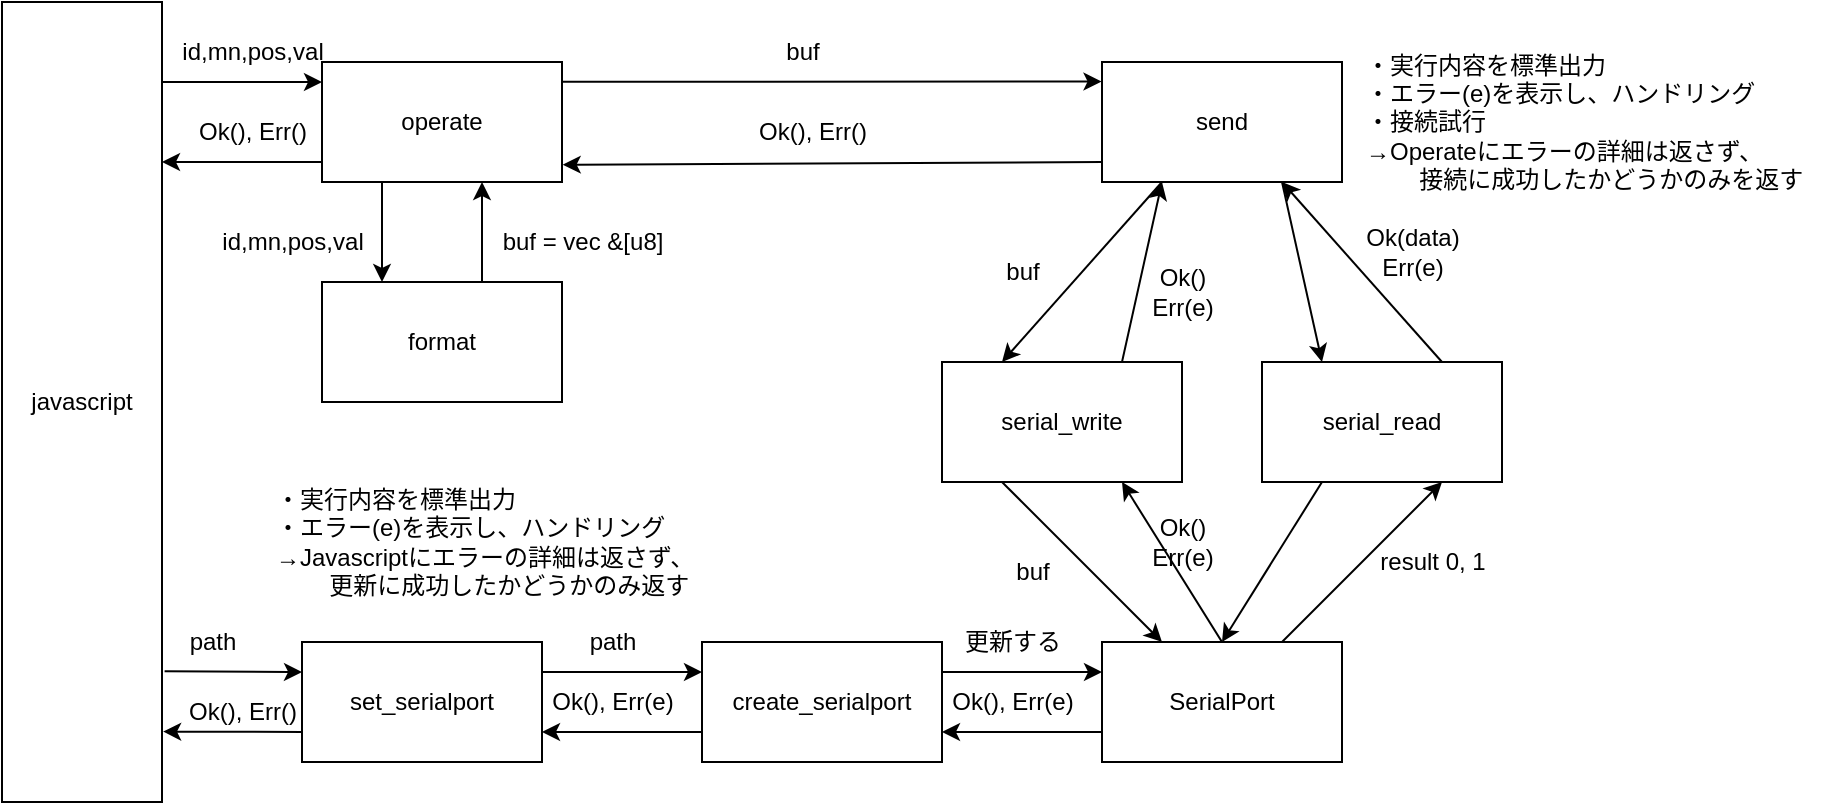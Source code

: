 <mxfile>
    <diagram id="SmHqOdS0tbq3P6YJuY73" name="ページ1">
        <mxGraphModel dx="1058" dy="461" grid="1" gridSize="10" guides="1" tooltips="1" connect="1" arrows="1" fold="1" page="1" pageScale="1" pageWidth="1169" pageHeight="1654" math="0" shadow="0">
            <root>
                <mxCell id="0"/>
                <mxCell id="1" parent="0"/>
                <mxCell id="2" value="javascript" style="rounded=0;whiteSpace=wrap;html=1;" vertex="1" parent="1">
                    <mxGeometry x="120" y="160" width="80" height="400" as="geometry"/>
                </mxCell>
                <mxCell id="3" value="operate" style="rounded=0;whiteSpace=wrap;html=1;" vertex="1" parent="1">
                    <mxGeometry x="280" y="190" width="120" height="60" as="geometry"/>
                </mxCell>
                <mxCell id="48" style="edgeStyle=none;html=1;exitX=0.5;exitY=0;exitDx=0;exitDy=0;entryX=0.75;entryY=1;entryDx=0;entryDy=0;" edge="1" parent="1" source="14" target="13">
                    <mxGeometry relative="1" as="geometry"/>
                </mxCell>
                <mxCell id="54" style="edgeStyle=none;html=1;exitX=0.75;exitY=0;exitDx=0;exitDy=0;entryX=0.75;entryY=1;entryDx=0;entryDy=0;" edge="1" parent="1" source="14" target="12">
                    <mxGeometry relative="1" as="geometry"/>
                </mxCell>
                <mxCell id="58" style="edgeStyle=none;html=1;exitX=0;exitY=0.75;exitDx=0;exitDy=0;entryX=1;entryY=0.75;entryDx=0;entryDy=0;" edge="1" parent="1" source="14" target="15">
                    <mxGeometry relative="1" as="geometry"/>
                </mxCell>
                <mxCell id="14" value="SerialPort" style="rounded=0;whiteSpace=wrap;html=1;" vertex="1" parent="1">
                    <mxGeometry x="670" y="480" width="120" height="60" as="geometry"/>
                </mxCell>
                <mxCell id="57" style="edgeStyle=none;html=1;exitX=1;exitY=0.25;exitDx=0;exitDy=0;entryX=0;entryY=0.25;entryDx=0;entryDy=0;" edge="1" parent="1" source="15" target="14">
                    <mxGeometry relative="1" as="geometry"/>
                </mxCell>
                <mxCell id="15" value="create_serialport" style="rounded=0;whiteSpace=wrap;html=1;" vertex="1" parent="1">
                    <mxGeometry x="470" y="480" width="120" height="60" as="geometry"/>
                </mxCell>
                <mxCell id="16" value="set_serialport" style="rounded=0;whiteSpace=wrap;html=1;" vertex="1" parent="1">
                    <mxGeometry x="270" y="480" width="120" height="60" as="geometry"/>
                </mxCell>
                <mxCell id="17" value="" style="endArrow=classic;html=1;" edge="1" parent="1">
                    <mxGeometry width="50" height="50" relative="1" as="geometry">
                        <mxPoint x="200" y="200" as="sourcePoint"/>
                        <mxPoint x="280" y="200" as="targetPoint"/>
                    </mxGeometry>
                </mxCell>
                <mxCell id="18" value="" style="endArrow=classic;html=1;" edge="1" parent="1">
                    <mxGeometry width="50" height="50" relative="1" as="geometry">
                        <mxPoint x="280" y="240" as="sourcePoint"/>
                        <mxPoint x="200" y="240" as="targetPoint"/>
                    </mxGeometry>
                </mxCell>
                <mxCell id="19" value="id,mn,pos,val" style="text;html=1;align=center;verticalAlign=middle;resizable=0;points=[];autosize=1;strokeColor=none;fillColor=none;" vertex="1" parent="1">
                    <mxGeometry x="200" y="170" width="90" height="30" as="geometry"/>
                </mxCell>
                <mxCell id="20" value="Ok(), Err()" style="text;html=1;align=center;verticalAlign=middle;resizable=0;points=[];autosize=1;strokeColor=none;fillColor=none;" vertex="1" parent="1">
                    <mxGeometry x="205" y="210" width="80" height="30" as="geometry"/>
                </mxCell>
                <mxCell id="21" value="format" style="rounded=0;whiteSpace=wrap;html=1;" vertex="1" parent="1">
                    <mxGeometry x="280" y="300" width="120" height="60" as="geometry"/>
                </mxCell>
                <mxCell id="22" value="" style="endArrow=classic;html=1;entryX=0.25;entryY=0;entryDx=0;entryDy=0;exitX=0.25;exitY=1;exitDx=0;exitDy=0;" edge="1" parent="1" source="3" target="21">
                    <mxGeometry width="50" height="50" relative="1" as="geometry">
                        <mxPoint x="220" y="290" as="sourcePoint"/>
                        <mxPoint x="300" y="290" as="targetPoint"/>
                    </mxGeometry>
                </mxCell>
                <mxCell id="23" value="" style="endArrow=classic;html=1;exitX=0.75;exitY=0;exitDx=0;exitDy=0;entryX=0.75;entryY=1;entryDx=0;entryDy=0;" edge="1" parent="1">
                    <mxGeometry width="50" height="50" relative="1" as="geometry">
                        <mxPoint x="360" y="300.0" as="sourcePoint"/>
                        <mxPoint x="360" y="250.0" as="targetPoint"/>
                    </mxGeometry>
                </mxCell>
                <mxCell id="24" value="id,mn,pos,val" style="text;html=1;align=center;verticalAlign=middle;resizable=0;points=[];autosize=1;strokeColor=none;fillColor=none;" vertex="1" parent="1">
                    <mxGeometry x="220" y="265" width="90" height="30" as="geometry"/>
                </mxCell>
                <mxCell id="25" value="buf = vec &amp;amp;[u8]" style="text;html=1;align=center;verticalAlign=middle;resizable=0;points=[];autosize=1;strokeColor=none;fillColor=none;" vertex="1" parent="1">
                    <mxGeometry x="360" y="265" width="100" height="30" as="geometry"/>
                </mxCell>
                <mxCell id="38" style="edgeStyle=none;html=1;exitX=0.25;exitY=1;exitDx=0;exitDy=0;entryX=0.25;entryY=0;entryDx=0;entryDy=0;" edge="1" parent="1" source="11" target="13">
                    <mxGeometry relative="1" as="geometry"/>
                </mxCell>
                <mxCell id="40" style="edgeStyle=none;html=1;exitX=0.75;exitY=1;exitDx=0;exitDy=0;entryX=0.25;entryY=0;entryDx=0;entryDy=0;" edge="1" parent="1" source="11" target="12">
                    <mxGeometry relative="1" as="geometry"/>
                </mxCell>
                <mxCell id="11" value="send" style="rounded=0;whiteSpace=wrap;html=1;" vertex="1" parent="1">
                    <mxGeometry x="670" y="190" width="120" height="60" as="geometry"/>
                </mxCell>
                <mxCell id="41" style="edgeStyle=none;html=1;exitX=0.75;exitY=0;exitDx=0;exitDy=0;" edge="1" parent="1" source="12">
                    <mxGeometry relative="1" as="geometry">
                        <mxPoint x="760" y="250.0" as="targetPoint"/>
                    </mxGeometry>
                </mxCell>
                <mxCell id="55" style="edgeStyle=none;html=1;exitX=0.25;exitY=1;exitDx=0;exitDy=0;entryX=0.5;entryY=0;entryDx=0;entryDy=0;" edge="1" parent="1" source="12" target="14">
                    <mxGeometry relative="1" as="geometry"/>
                </mxCell>
                <mxCell id="12" value="serial_read" style="rounded=0;whiteSpace=wrap;html=1;" vertex="1" parent="1">
                    <mxGeometry x="750" y="340" width="120" height="60" as="geometry"/>
                </mxCell>
                <mxCell id="39" style="edgeStyle=none;html=1;exitX=0.75;exitY=0;exitDx=0;exitDy=0;entryX=0.25;entryY=1;entryDx=0;entryDy=0;" edge="1" parent="1" source="13" target="11">
                    <mxGeometry relative="1" as="geometry"/>
                </mxCell>
                <mxCell id="47" style="edgeStyle=none;html=1;exitX=0.25;exitY=1;exitDx=0;exitDy=0;entryX=0.25;entryY=0;entryDx=0;entryDy=0;" edge="1" parent="1" source="13" target="14">
                    <mxGeometry relative="1" as="geometry"/>
                </mxCell>
                <mxCell id="13" value="serial_write" style="rounded=0;whiteSpace=wrap;html=1;" vertex="1" parent="1">
                    <mxGeometry x="590" y="340" width="120" height="60" as="geometry"/>
                </mxCell>
                <mxCell id="26" value="" style="endArrow=classic;html=1;entryX=-0.002;entryY=0.163;entryDx=0;entryDy=0;entryPerimeter=0;exitX=1.002;exitY=0.165;exitDx=0;exitDy=0;exitPerimeter=0;" edge="1" parent="1" source="3" target="11">
                    <mxGeometry width="50" height="50" relative="1" as="geometry">
                        <mxPoint x="470" y="200" as="sourcePoint"/>
                        <mxPoint x="550" y="200" as="targetPoint"/>
                    </mxGeometry>
                </mxCell>
                <mxCell id="27" value="" style="endArrow=classic;html=1;exitX=0;exitY=0.833;exitDx=0;exitDy=0;exitPerimeter=0;entryX=1.003;entryY=0.856;entryDx=0;entryDy=0;entryPerimeter=0;" edge="1" parent="1" source="11" target="3">
                    <mxGeometry width="50" height="50" relative="1" as="geometry">
                        <mxPoint x="550" y="240" as="sourcePoint"/>
                        <mxPoint x="470" y="240" as="targetPoint"/>
                    </mxGeometry>
                </mxCell>
                <mxCell id="28" value="Ok(), Err()" style="text;html=1;align=center;verticalAlign=middle;resizable=0;points=[];autosize=1;strokeColor=none;fillColor=none;" vertex="1" parent="1">
                    <mxGeometry x="485" y="210" width="80" height="30" as="geometry"/>
                </mxCell>
                <mxCell id="29" value="buf" style="text;html=1;align=center;verticalAlign=middle;resizable=0;points=[];autosize=1;strokeColor=none;fillColor=none;" vertex="1" parent="1">
                    <mxGeometry x="500" y="170" width="40" height="30" as="geometry"/>
                </mxCell>
                <mxCell id="42" value="buf" style="text;html=1;align=center;verticalAlign=middle;resizable=0;points=[];autosize=1;strokeColor=none;fillColor=none;" vertex="1" parent="1">
                    <mxGeometry x="610" y="280" width="40" height="30" as="geometry"/>
                </mxCell>
                <mxCell id="43" value="Ok()&lt;br&gt;Err(e)" style="text;html=1;align=center;verticalAlign=middle;resizable=0;points=[];autosize=1;strokeColor=none;fillColor=none;" vertex="1" parent="1">
                    <mxGeometry x="685" y="285" width="50" height="40" as="geometry"/>
                </mxCell>
                <mxCell id="45" value="Ok(data)&lt;br&gt;Err(e)" style="text;html=1;align=center;verticalAlign=middle;resizable=0;points=[];autosize=1;strokeColor=none;fillColor=none;" vertex="1" parent="1">
                    <mxGeometry x="790" y="265" width="70" height="40" as="geometry"/>
                </mxCell>
                <mxCell id="46" value="・実行内容を標準出力&lt;br&gt;・エラー(e)を表示し、ハンドリング&lt;br&gt;・接続試行&lt;br&gt;→Operateにエラーの詳細は返さず、&lt;br&gt;&lt;span style=&quot;white-space: pre;&quot;&gt;&#9;&lt;/span&gt;接続に成功したかどうかのみを返す" style="text;html=1;align=left;verticalAlign=middle;resizable=0;points=[];autosize=1;strokeColor=none;fillColor=none;" vertex="1" parent="1">
                    <mxGeometry x="800" y="175" width="240" height="90" as="geometry"/>
                </mxCell>
                <mxCell id="51" value="Ok()&lt;br&gt;Err(e)" style="text;html=1;align=center;verticalAlign=middle;resizable=0;points=[];autosize=1;strokeColor=none;fillColor=none;" vertex="1" parent="1">
                    <mxGeometry x="685" y="410" width="50" height="40" as="geometry"/>
                </mxCell>
                <mxCell id="52" value="buf" style="text;html=1;align=center;verticalAlign=middle;resizable=0;points=[];autosize=1;strokeColor=none;fillColor=none;" vertex="1" parent="1">
                    <mxGeometry x="615" y="430" width="40" height="30" as="geometry"/>
                </mxCell>
                <mxCell id="56" value="result 0, 1" style="text;html=1;align=center;verticalAlign=middle;resizable=0;points=[];autosize=1;strokeColor=none;fillColor=none;" vertex="1" parent="1">
                    <mxGeometry x="795" y="425" width="80" height="30" as="geometry"/>
                </mxCell>
                <mxCell id="59" value="更新する" style="text;html=1;align=center;verticalAlign=middle;resizable=0;points=[];autosize=1;strokeColor=none;fillColor=none;" vertex="1" parent="1">
                    <mxGeometry x="590" y="465" width="70" height="30" as="geometry"/>
                </mxCell>
                <mxCell id="60" value="Ok(), Err(e)" style="text;html=1;align=center;verticalAlign=middle;resizable=0;points=[];autosize=1;strokeColor=none;fillColor=none;" vertex="1" parent="1">
                    <mxGeometry x="585" y="495" width="80" height="30" as="geometry"/>
                </mxCell>
                <mxCell id="66" style="edgeStyle=none;html=1;exitX=0;exitY=0.75;exitDx=0;exitDy=0;entryX=1;entryY=0.75;entryDx=0;entryDy=0;" edge="1" parent="1">
                    <mxGeometry relative="1" as="geometry">
                        <mxPoint x="470.0" y="525" as="sourcePoint"/>
                        <mxPoint x="390.0" y="525" as="targetPoint"/>
                    </mxGeometry>
                </mxCell>
                <mxCell id="67" style="edgeStyle=none;html=1;exitX=1;exitY=0.25;exitDx=0;exitDy=0;entryX=0;entryY=0.25;entryDx=0;entryDy=0;" edge="1" parent="1">
                    <mxGeometry relative="1" as="geometry">
                        <mxPoint x="390.0" y="495" as="sourcePoint"/>
                        <mxPoint x="470.0" y="495" as="targetPoint"/>
                    </mxGeometry>
                </mxCell>
                <mxCell id="68" value="path" style="text;html=1;align=center;verticalAlign=middle;resizable=0;points=[];autosize=1;strokeColor=none;fillColor=none;" vertex="1" parent="1">
                    <mxGeometry x="400" y="465" width="50" height="30" as="geometry"/>
                </mxCell>
                <mxCell id="69" value="Ok(), Err(e)" style="text;html=1;align=center;verticalAlign=middle;resizable=0;points=[];autosize=1;strokeColor=none;fillColor=none;" vertex="1" parent="1">
                    <mxGeometry x="385" y="495" width="80" height="30" as="geometry"/>
                </mxCell>
                <mxCell id="70" value="・実行内容を標準出力&lt;br&gt;・エラー(e)を表示し、ハンドリング&lt;br&gt;→Javascriptにエラーの詳細は返さず、&lt;br&gt;&lt;span style=&quot;white-space: pre;&quot;&gt;&#9;&lt;/span&gt;更新に成功したかどうかのみ返す" style="text;html=1;align=left;verticalAlign=middle;resizable=0;points=[];autosize=1;strokeColor=none;fillColor=none;" vertex="1" parent="1">
                    <mxGeometry x="255" y="395" width="230" height="70" as="geometry"/>
                </mxCell>
                <mxCell id="74" style="edgeStyle=none;html=1;exitX=0;exitY=0.75;exitDx=0;exitDy=0;entryX=1.007;entryY=0.912;entryDx=0;entryDy=0;entryPerimeter=0;" edge="1" parent="1" target="2">
                    <mxGeometry relative="1" as="geometry">
                        <mxPoint x="270.0" y="525" as="sourcePoint"/>
                        <mxPoint x="190.0" y="525" as="targetPoint"/>
                    </mxGeometry>
                </mxCell>
                <mxCell id="75" style="edgeStyle=none;html=1;exitX=0.026;exitY=0.987;exitDx=0;exitDy=0;entryX=0;entryY=0.25;entryDx=0;entryDy=0;exitPerimeter=0;" edge="1" parent="1" source="76">
                    <mxGeometry relative="1" as="geometry">
                        <mxPoint x="190.0" y="495" as="sourcePoint"/>
                        <mxPoint x="270.0" y="495" as="targetPoint"/>
                    </mxGeometry>
                </mxCell>
                <mxCell id="76" value="path" style="text;html=1;align=center;verticalAlign=middle;resizable=0;points=[];autosize=1;strokeColor=none;fillColor=none;" vertex="1" parent="1">
                    <mxGeometry x="200" y="465" width="50" height="30" as="geometry"/>
                </mxCell>
                <mxCell id="77" value="Ok(), Err()" style="text;html=1;align=center;verticalAlign=middle;resizable=0;points=[];autosize=1;strokeColor=none;fillColor=none;" vertex="1" parent="1">
                    <mxGeometry x="200" y="500" width="80" height="30" as="geometry"/>
                </mxCell>
            </root>
        </mxGraphModel>
    </diagram>
</mxfile>